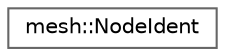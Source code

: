 digraph "Graphical Class Hierarchy"
{
 // LATEX_PDF_SIZE
  bgcolor="transparent";
  edge [fontname=Helvetica,fontsize=10,labelfontname=Helvetica,labelfontsize=10];
  node [fontname=Helvetica,fontsize=10,shape=box,height=0.2,width=0.4];
  rankdir="LR";
  Node0 [id="Node000000",label="mesh::NodeIdent",height=0.2,width=0.4,color="grey40", fillcolor="white", style="filled",URL="$structmesh_1_1NodeIdent.html",tooltip=" "];
}
